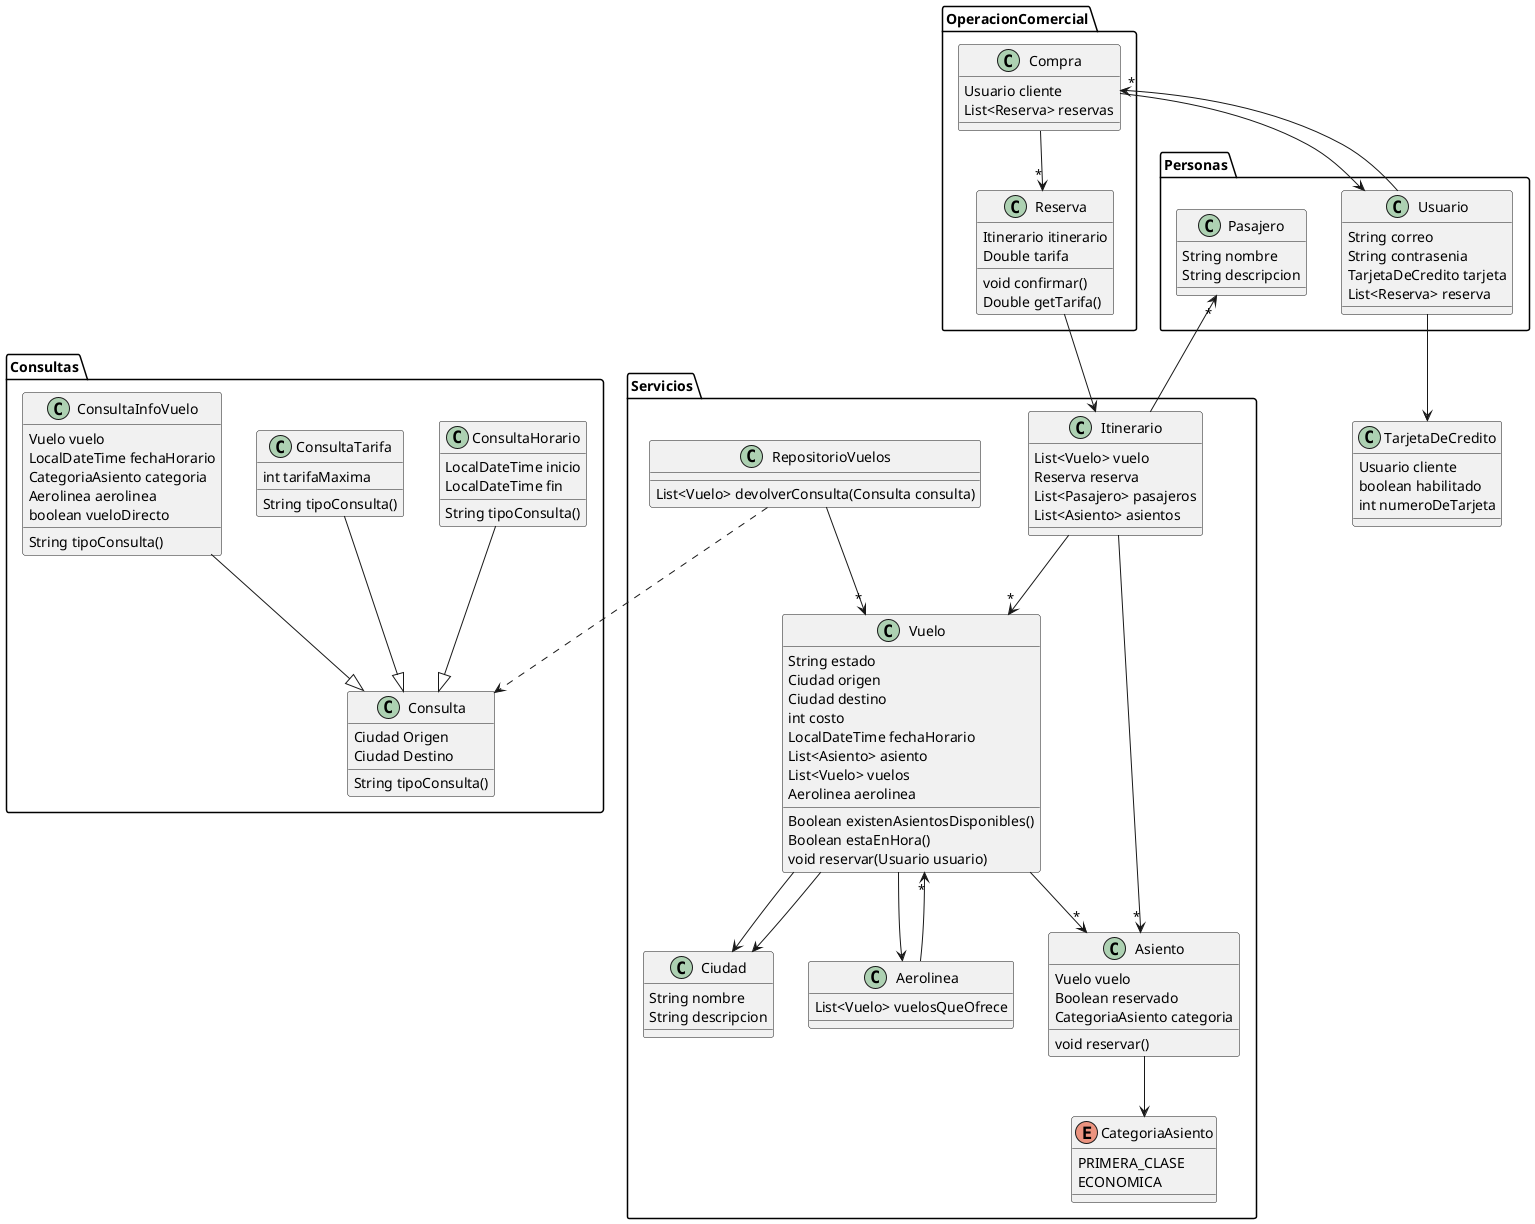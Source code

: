 @startuml
'https://plantuml.com/class-diagram



package Personas{
class Usuario {
    String correo
    String contrasenia
    TarjetaDeCredito tarjeta
    List<Reserva> reserva

}

class Pasajero {
   String nombre
   String descripcion
}
}

package OperacionComercial{
class Compra{
    Usuario cliente
    List<Reserva> reservas
}
class Reserva{
    Itinerario itinerario
    Double tarifa

    void confirmar()
    Double getTarifa()
}

}

package Servicios{
class Vuelo{
    String estado
    Ciudad origen
    Ciudad destino
    int costo
    LocalDateTime fechaHorario
    List<Asiento> asiento
    List<Vuelo> vuelos
    Aerolinea aerolinea

    Boolean existenAsientosDisponibles()
    Boolean estaEnHora()
    void reservar(Usuario usuario)

}

class Asiento{
    Vuelo vuelo
    Boolean reservado
    CategoriaAsiento categoria

    void reservar()
}

enum CategoriaAsiento{
    PRIMERA_CLASE
    ECONOMICA

}

class Itinerario{
    List<Vuelo> vuelo
    Reserva reserva
    List<Pasajero> pasajeros
    List<Asiento> asientos


}


class Ciudad{
    String nombre
    String descripcion
}

class Aerolinea{
    List<Vuelo> vuelosQueOfrece
}

class RepositorioVuelos{

    List<Vuelo> devolverConsulta(Consulta consulta)
}
}

package Consultas{
class Consulta{
  Ciudad Origen
  Ciudad Destino

  String tipoConsulta()
}

class ConsultaHorario{
    LocalDateTime inicio
    LocalDateTime fin

    String tipoConsulta()


}
class ConsultaTarifa{
   int tarifaMaxima

   String tipoConsulta()

}
class ConsultaInfoVuelo{
    Vuelo vuelo
    LocalDateTime fechaHorario
    CategoriaAsiento categoria
    Aerolinea aerolinea
    boolean vueloDirecto

    String tipoConsulta()
}
}



class TarjetaDeCredito{
   Usuario cliente
   boolean habilitado
   int numeroDeTarjeta
}



Usuario -->"*" Compra
Usuario --> TarjetaDeCredito



Compra -->"*" Reserva
Compra --> Usuario

Aerolinea -->"*" Vuelo

Reserva --> Itinerario


ConsultaHorario --|> Consulta
ConsultaTarifa --|> Consulta
ConsultaInfoVuelo--|> Consulta

Itinerario -->"*" Vuelo
Itinerario -->"*" Asiento
Itinerario -->"*" Pasajero

Vuelo -->"*" Asiento
Vuelo --> Ciudad
Vuelo --> Ciudad
Vuelo --> Aerolinea

Asiento --> CategoriaAsiento

RepositorioVuelos -->"*" Vuelo
RepositorioVuelos ..> Consulta

@enduml